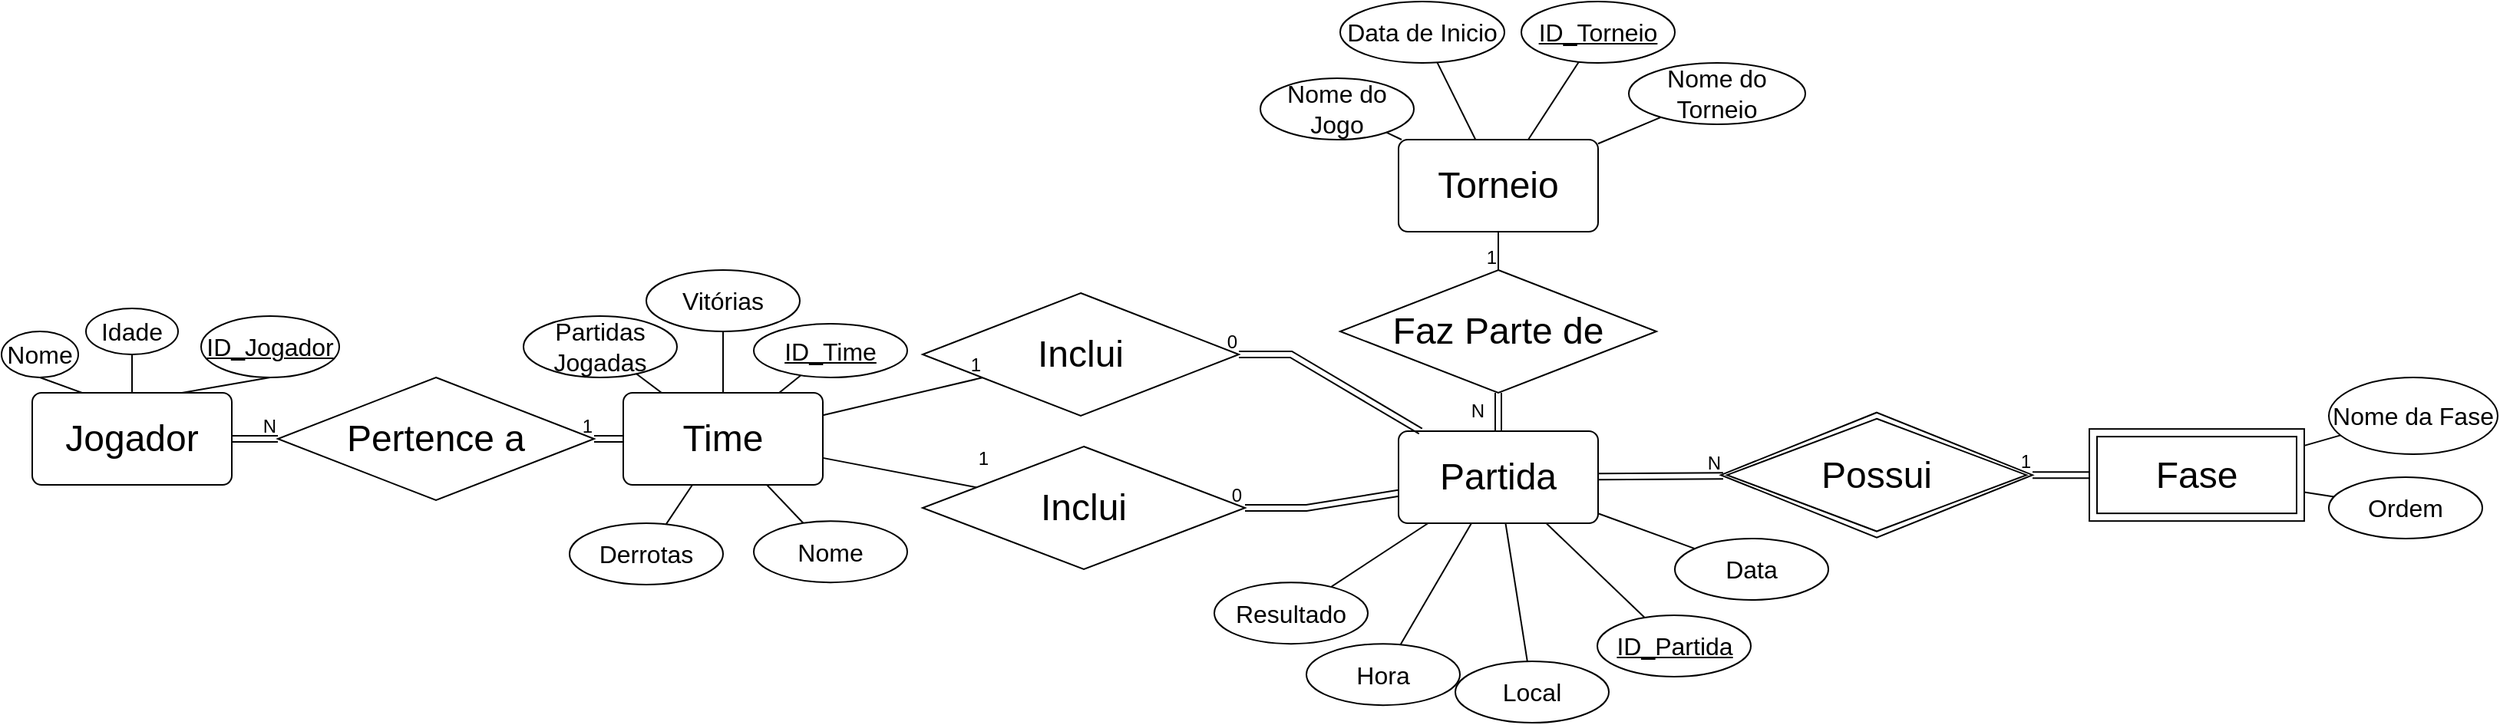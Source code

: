 <mxfile version="26.0.10">
  <diagram name="Página-1" id="gS3BvCxEZ3Ns-tJpQnwd">
    <mxGraphModel dx="2117" dy="558" grid="1" gridSize="10" guides="1" tooltips="1" connect="1" arrows="1" fold="1" page="1" pageScale="1" pageWidth="827" pageHeight="1169" math="0" shadow="0">
      <root>
        <mxCell id="0" />
        <mxCell id="1" parent="0" />
        <mxCell id="_qHGHUX5CEyV-myd-aj9-1" value="&lt;font style=&quot;font-size: 24px;&quot;&gt;Jogador&lt;/font&gt;" style="rounded=1;arcSize=10;whiteSpace=wrap;html=1;align=center;" parent="1" vertex="1">
          <mxGeometry x="-300" y="335" width="130" height="60" as="geometry" />
        </mxCell>
        <mxCell id="_qHGHUX5CEyV-myd-aj9-2" value="&lt;font style=&quot;font-size: 24px;&quot;&gt;Partida&lt;/font&gt;" style="rounded=1;arcSize=10;whiteSpace=wrap;html=1;align=center;" parent="1" vertex="1">
          <mxGeometry x="590" y="360" width="130" height="60" as="geometry" />
        </mxCell>
        <mxCell id="_qHGHUX5CEyV-myd-aj9-3" value="&lt;font style=&quot;font-size: 24px;&quot;&gt;Torneio&lt;/font&gt;" style="rounded=1;arcSize=10;whiteSpace=wrap;html=1;align=center;" parent="1" vertex="1">
          <mxGeometry x="590" y="170" width="130" height="60" as="geometry" />
        </mxCell>
        <mxCell id="_qHGHUX5CEyV-myd-aj9-4" value="&lt;font style=&quot;font-size: 24px;&quot;&gt;Time&lt;/font&gt;" style="rounded=1;arcSize=10;whiteSpace=wrap;html=1;align=center;" parent="1" vertex="1">
          <mxGeometry x="85" y="335" width="130" height="60" as="geometry" />
        </mxCell>
        <mxCell id="_qHGHUX5CEyV-myd-aj9-7" style="edgeStyle=orthogonalEdgeStyle;rounded=0;orthogonalLoop=1;jettySize=auto;html=1;exitX=0.5;exitY=1;exitDx=0;exitDy=0;" parent="1" source="_qHGHUX5CEyV-myd-aj9-3" target="_qHGHUX5CEyV-myd-aj9-3" edge="1">
          <mxGeometry relative="1" as="geometry" />
        </mxCell>
        <mxCell id="_qHGHUX5CEyV-myd-aj9-8" value="&lt;font style=&quot;font-size: 16px;&quot;&gt;Nome&lt;/font&gt;" style="ellipse;whiteSpace=wrap;html=1;align=center;" parent="1" vertex="1">
          <mxGeometry x="-320" y="295" width="50" height="30" as="geometry" />
        </mxCell>
        <mxCell id="_qHGHUX5CEyV-myd-aj9-11" value="&lt;font style=&quot;font-size: 16px;&quot;&gt;Idade&lt;/font&gt;" style="ellipse;whiteSpace=wrap;html=1;align=center;" parent="1" vertex="1">
          <mxGeometry x="-265" y="280" width="60" height="30" as="geometry" />
        </mxCell>
        <mxCell id="_qHGHUX5CEyV-myd-aj9-12" value="&lt;font style=&quot;font-size: 16px;&quot;&gt;ID_Jogador&lt;/font&gt;" style="ellipse;whiteSpace=wrap;html=1;align=center;fontStyle=4;" parent="1" vertex="1">
          <mxGeometry x="-190" y="285" width="90" height="40" as="geometry" />
        </mxCell>
        <mxCell id="_qHGHUX5CEyV-myd-aj9-17" value="" style="endArrow=none;html=1;rounded=0;entryX=0.25;entryY=0;entryDx=0;entryDy=0;exitX=0.5;exitY=1;exitDx=0;exitDy=0;" parent="1" source="_qHGHUX5CEyV-myd-aj9-8" target="_qHGHUX5CEyV-myd-aj9-1" edge="1">
          <mxGeometry relative="1" as="geometry">
            <mxPoint x="-340" y="275" as="sourcePoint" />
            <mxPoint x="-180" y="275" as="targetPoint" />
          </mxGeometry>
        </mxCell>
        <mxCell id="_qHGHUX5CEyV-myd-aj9-18" value="" style="endArrow=none;html=1;rounded=0;exitX=0.5;exitY=1;exitDx=0;exitDy=0;entryX=0.5;entryY=0;entryDx=0;entryDy=0;" parent="1" source="_qHGHUX5CEyV-myd-aj9-11" target="_qHGHUX5CEyV-myd-aj9-1" edge="1">
          <mxGeometry relative="1" as="geometry">
            <mxPoint x="-220" y="285" as="sourcePoint" />
            <mxPoint x="-60" y="285" as="targetPoint" />
          </mxGeometry>
        </mxCell>
        <mxCell id="_qHGHUX5CEyV-myd-aj9-19" value="" style="endArrow=none;html=1;rounded=0;entryX=0.5;entryY=1;entryDx=0;entryDy=0;exitX=0.75;exitY=0;exitDx=0;exitDy=0;" parent="1" source="_qHGHUX5CEyV-myd-aj9-1" target="_qHGHUX5CEyV-myd-aj9-12" edge="1">
          <mxGeometry relative="1" as="geometry">
            <mxPoint x="-180" y="305" as="sourcePoint" />
            <mxPoint x="-20" y="305" as="targetPoint" />
          </mxGeometry>
        </mxCell>
        <mxCell id="_qHGHUX5CEyV-myd-aj9-21" value="&lt;font style=&quot;font-size: 16px;&quot;&gt;ID_Time&lt;/font&gt;" style="ellipse;whiteSpace=wrap;html=1;align=center;fontStyle=4;" parent="1" vertex="1">
          <mxGeometry x="170" y="290" width="100" height="35" as="geometry" />
        </mxCell>
        <mxCell id="_qHGHUX5CEyV-myd-aj9-22" value="&lt;font style=&quot;font-size: 16px;&quot;&gt;Vitórias&lt;/font&gt;" style="ellipse;whiteSpace=wrap;html=1;align=center;" parent="1" vertex="1">
          <mxGeometry x="100" y="255" width="100" height="40" as="geometry" />
        </mxCell>
        <mxCell id="_qHGHUX5CEyV-myd-aj9-23" value="&lt;font style=&quot;font-size: 16px;&quot;&gt;Derrotas&lt;/font&gt;" style="ellipse;whiteSpace=wrap;html=1;align=center;" parent="1" vertex="1">
          <mxGeometry x="50" y="420" width="100" height="40" as="geometry" />
        </mxCell>
        <mxCell id="_qHGHUX5CEyV-myd-aj9-25" value="&lt;font style=&quot;font-size: 16px;&quot;&gt;Partidas Jogadas&lt;/font&gt;" style="ellipse;whiteSpace=wrap;html=1;align=center;" parent="1" vertex="1">
          <mxGeometry x="20" y="285" width="100" height="40" as="geometry" />
        </mxCell>
        <mxCell id="_qHGHUX5CEyV-myd-aj9-26" value="&lt;font style=&quot;font-size: 16px;&quot;&gt;Nome&lt;/font&gt;" style="ellipse;whiteSpace=wrap;html=1;align=center;" parent="1" vertex="1">
          <mxGeometry x="170" y="418.57" width="100" height="40" as="geometry" />
        </mxCell>
        <mxCell id="_qHGHUX5CEyV-myd-aj9-27" value="&lt;font style=&quot;font-size: 16px;&quot;&gt;Nome do Jogo&lt;/font&gt;" style="ellipse;whiteSpace=wrap;html=1;align=center;" parent="1" vertex="1">
          <mxGeometry x="500" y="130" width="100" height="40" as="geometry" />
        </mxCell>
        <mxCell id="_qHGHUX5CEyV-myd-aj9-28" value="&lt;font style=&quot;font-size: 16px;&quot;&gt;Nome do Torneio&lt;/font&gt;" style="ellipse;whiteSpace=wrap;html=1;align=center;" parent="1" vertex="1">
          <mxGeometry x="740" y="120" width="115" height="40" as="geometry" />
        </mxCell>
        <mxCell id="_qHGHUX5CEyV-myd-aj9-29" value="&lt;font style=&quot;font-size: 16px;&quot;&gt;Data de Inicio&lt;/font&gt;" style="ellipse;whiteSpace=wrap;html=1;align=center;" parent="1" vertex="1">
          <mxGeometry x="552" y="80" width="107" height="40" as="geometry" />
        </mxCell>
        <mxCell id="_qHGHUX5CEyV-myd-aj9-30" value="&lt;font style=&quot;font-size: 16px;&quot;&gt;ID_Torneio&lt;/font&gt;" style="ellipse;whiteSpace=wrap;html=1;align=center;fontStyle=4;" parent="1" vertex="1">
          <mxGeometry x="670" y="80" width="100" height="40" as="geometry" />
        </mxCell>
        <mxCell id="_qHGHUX5CEyV-myd-aj9-31" value="&lt;font style=&quot;font-size: 16px;&quot;&gt;Nome da Fase&lt;/font&gt;" style="ellipse;whiteSpace=wrap;html=1;align=center;" parent="1" vertex="1">
          <mxGeometry x="1196" y="325" width="110" height="50" as="geometry" />
        </mxCell>
        <mxCell id="_qHGHUX5CEyV-myd-aj9-32" value="&lt;font style=&quot;font-size: 16px;&quot;&gt;Ordem&lt;/font&gt;" style="ellipse;whiteSpace=wrap;html=1;align=center;" parent="1" vertex="1">
          <mxGeometry x="1196" y="390" width="100" height="40" as="geometry" />
        </mxCell>
        <mxCell id="_qHGHUX5CEyV-myd-aj9-35" value="&lt;font style=&quot;font-size: 16px;&quot;&gt;ID_Partida&lt;/font&gt;" style="ellipse;whiteSpace=wrap;html=1;align=center;fontStyle=4;" parent="1" vertex="1">
          <mxGeometry x="719.5" y="480" width="100" height="40" as="geometry" />
        </mxCell>
        <mxCell id="_qHGHUX5CEyV-myd-aj9-36" value="&lt;font style=&quot;font-size: 16px;&quot;&gt;Local&lt;/font&gt;" style="ellipse;whiteSpace=wrap;html=1;align=center;" parent="1" vertex="1">
          <mxGeometry x="627" y="510" width="100" height="40" as="geometry" />
        </mxCell>
        <mxCell id="_qHGHUX5CEyV-myd-aj9-37" value="&lt;font style=&quot;font-size: 16px;&quot;&gt;Data&lt;/font&gt;" style="ellipse;whiteSpace=wrap;html=1;align=center;" parent="1" vertex="1">
          <mxGeometry x="770" y="430" width="100" height="40" as="geometry" />
        </mxCell>
        <mxCell id="_qHGHUX5CEyV-myd-aj9-38" value="&lt;font style=&quot;font-size: 16px;&quot;&gt;Hora&lt;/font&gt;" style="ellipse;whiteSpace=wrap;html=1;align=center;" parent="1" vertex="1">
          <mxGeometry x="530" y="498.57" width="100" height="40" as="geometry" />
        </mxCell>
        <mxCell id="_qHGHUX5CEyV-myd-aj9-39" value="&lt;font style=&quot;font-size: 16px;&quot;&gt;Resultado&lt;/font&gt;" style="ellipse;whiteSpace=wrap;html=1;align=center;" parent="1" vertex="1">
          <mxGeometry x="470" y="458.57" width="100" height="40" as="geometry" />
        </mxCell>
        <mxCell id="_qHGHUX5CEyV-myd-aj9-40" value="" style="endArrow=none;html=1;rounded=0;" parent="1" source="_qHGHUX5CEyV-myd-aj9-31" target="U-FrvizwRQOyuSLjjeMu-61" edge="1">
          <mxGeometry relative="1" as="geometry">
            <mxPoint x="1080" y="298.57" as="sourcePoint" />
            <mxPoint x="1115" y="355.0" as="targetPoint" />
          </mxGeometry>
        </mxCell>
        <mxCell id="_qHGHUX5CEyV-myd-aj9-42" value="" style="endArrow=none;html=1;rounded=0;" parent="1" source="U-FrvizwRQOyuSLjjeMu-61" target="_qHGHUX5CEyV-myd-aj9-32" edge="1">
          <mxGeometry relative="1" as="geometry">
            <mxPoint x="1180" y="355.0" as="sourcePoint" />
            <mxPoint x="1320" y="340" as="targetPoint" />
          </mxGeometry>
        </mxCell>
        <mxCell id="_qHGHUX5CEyV-myd-aj9-43" value="" style="endArrow=none;html=1;rounded=0;" parent="1" source="_qHGHUX5CEyV-myd-aj9-27" target="_qHGHUX5CEyV-myd-aj9-3" edge="1">
          <mxGeometry relative="1" as="geometry">
            <mxPoint x="558" y="38.57" as="sourcePoint" />
            <mxPoint x="718" y="38.57" as="targetPoint" />
          </mxGeometry>
        </mxCell>
        <mxCell id="_qHGHUX5CEyV-myd-aj9-44" value="" style="endArrow=none;html=1;rounded=0;" parent="1" source="_qHGHUX5CEyV-myd-aj9-29" target="_qHGHUX5CEyV-myd-aj9-3" edge="1">
          <mxGeometry relative="1" as="geometry">
            <mxPoint x="558" y="38.57" as="sourcePoint" />
            <mxPoint x="718" y="38.57" as="targetPoint" />
          </mxGeometry>
        </mxCell>
        <mxCell id="_qHGHUX5CEyV-myd-aj9-45" value="" style="endArrow=none;html=1;rounded=0;" parent="1" source="_qHGHUX5CEyV-myd-aj9-30" target="_qHGHUX5CEyV-myd-aj9-3" edge="1">
          <mxGeometry relative="1" as="geometry">
            <mxPoint x="558" y="38.57" as="sourcePoint" />
            <mxPoint x="718" y="38.57" as="targetPoint" />
          </mxGeometry>
        </mxCell>
        <mxCell id="_qHGHUX5CEyV-myd-aj9-46" value="" style="endArrow=none;html=1;rounded=0;" parent="1" source="_qHGHUX5CEyV-myd-aj9-3" target="_qHGHUX5CEyV-myd-aj9-28" edge="1">
          <mxGeometry relative="1" as="geometry">
            <mxPoint x="558" y="38.57" as="sourcePoint" />
            <mxPoint x="718" y="38.57" as="targetPoint" />
          </mxGeometry>
        </mxCell>
        <mxCell id="_qHGHUX5CEyV-myd-aj9-47" value="" style="endArrow=none;html=1;rounded=0;" parent="1" source="_qHGHUX5CEyV-myd-aj9-35" target="_qHGHUX5CEyV-myd-aj9-2" edge="1">
          <mxGeometry relative="1" as="geometry">
            <mxPoint x="593" y="350" as="sourcePoint" />
            <mxPoint x="753" y="350" as="targetPoint" />
          </mxGeometry>
        </mxCell>
        <mxCell id="_qHGHUX5CEyV-myd-aj9-48" value="" style="endArrow=none;html=1;rounded=0;" parent="1" source="_qHGHUX5CEyV-myd-aj9-36" target="_qHGHUX5CEyV-myd-aj9-2" edge="1">
          <mxGeometry relative="1" as="geometry">
            <mxPoint x="593" y="350" as="sourcePoint" />
            <mxPoint x="753" y="350" as="targetPoint" />
          </mxGeometry>
        </mxCell>
        <mxCell id="_qHGHUX5CEyV-myd-aj9-49" value="" style="endArrow=none;html=1;rounded=0;" parent="1" source="_qHGHUX5CEyV-myd-aj9-38" target="_qHGHUX5CEyV-myd-aj9-2" edge="1">
          <mxGeometry relative="1" as="geometry">
            <mxPoint x="593" y="350" as="sourcePoint" />
            <mxPoint x="753" y="350" as="targetPoint" />
          </mxGeometry>
        </mxCell>
        <mxCell id="_qHGHUX5CEyV-myd-aj9-50" value="" style="endArrow=none;html=1;rounded=0;" parent="1" source="_qHGHUX5CEyV-myd-aj9-2" target="_qHGHUX5CEyV-myd-aj9-39" edge="1">
          <mxGeometry relative="1" as="geometry">
            <mxPoint x="674" y="430" as="sourcePoint" />
            <mxPoint x="753" y="350" as="targetPoint" />
            <Array as="points" />
          </mxGeometry>
        </mxCell>
        <mxCell id="_qHGHUX5CEyV-myd-aj9-51" value="" style="endArrow=none;html=1;rounded=0;" parent="1" source="_qHGHUX5CEyV-myd-aj9-2" target="_qHGHUX5CEyV-myd-aj9-37" edge="1">
          <mxGeometry relative="1" as="geometry">
            <mxPoint x="593" y="350" as="sourcePoint" />
            <mxPoint x="753" y="350" as="targetPoint" />
          </mxGeometry>
        </mxCell>
        <mxCell id="_qHGHUX5CEyV-myd-aj9-52" value="" style="endArrow=none;html=1;rounded=0;" parent="1" source="_qHGHUX5CEyV-myd-aj9-25" target="_qHGHUX5CEyV-myd-aj9-4" edge="1">
          <mxGeometry relative="1" as="geometry">
            <mxPoint x="10" y="335" as="sourcePoint" />
            <mxPoint x="170" y="335" as="targetPoint" />
          </mxGeometry>
        </mxCell>
        <mxCell id="_qHGHUX5CEyV-myd-aj9-53" value="" style="endArrow=none;html=1;rounded=0;" parent="1" source="_qHGHUX5CEyV-myd-aj9-22" target="_qHGHUX5CEyV-myd-aj9-4" edge="1">
          <mxGeometry relative="1" as="geometry">
            <mxPoint x="10" y="335" as="sourcePoint" />
            <mxPoint x="120" y="334" as="targetPoint" />
          </mxGeometry>
        </mxCell>
        <mxCell id="_qHGHUX5CEyV-myd-aj9-54" value="" style="endArrow=none;html=1;rounded=0;" parent="1" source="_qHGHUX5CEyV-myd-aj9-21" target="_qHGHUX5CEyV-myd-aj9-4" edge="1">
          <mxGeometry relative="1" as="geometry">
            <mxPoint x="10" y="335" as="sourcePoint" />
            <mxPoint x="170" y="335" as="targetPoint" />
          </mxGeometry>
        </mxCell>
        <mxCell id="_qHGHUX5CEyV-myd-aj9-55" value="" style="endArrow=none;html=1;rounded=0;" parent="1" source="_qHGHUX5CEyV-myd-aj9-4" target="_qHGHUX5CEyV-myd-aj9-23" edge="1">
          <mxGeometry relative="1" as="geometry">
            <mxPoint x="10" y="335" as="sourcePoint" />
            <mxPoint x="170" y="335" as="targetPoint" />
          </mxGeometry>
        </mxCell>
        <mxCell id="_qHGHUX5CEyV-myd-aj9-56" value="" style="endArrow=none;html=1;rounded=0;" parent="1" source="_qHGHUX5CEyV-myd-aj9-4" target="_qHGHUX5CEyV-myd-aj9-26" edge="1">
          <mxGeometry relative="1" as="geometry">
            <mxPoint x="10" y="335" as="sourcePoint" />
            <mxPoint x="172" y="435" as="targetPoint" />
          </mxGeometry>
        </mxCell>
        <mxCell id="U-FrvizwRQOyuSLjjeMu-1" value="&lt;font style=&quot;font-size: 24px;&quot;&gt;Pertence a&lt;/font&gt;" style="shape=rhombus;perimeter=rhombusPerimeter;whiteSpace=wrap;html=1;align=center;" parent="1" vertex="1">
          <mxGeometry x="-140" y="325" width="206" height="80" as="geometry" />
        </mxCell>
        <mxCell id="U-FrvizwRQOyuSLjjeMu-14" value="&lt;font style=&quot;font-size: 24px;&quot;&gt;Faz Parte de &lt;br&gt;&lt;/font&gt;" style="shape=rhombus;perimeter=rhombusPerimeter;whiteSpace=wrap;html=1;align=center;" parent="1" vertex="1">
          <mxGeometry x="552" y="255" width="206" height="80" as="geometry" />
        </mxCell>
        <mxCell id="U-FrvizwRQOyuSLjjeMu-16" value="&lt;font style=&quot;font-size: 24px;&quot;&gt;Inclui&lt;/font&gt;" style="shape=rhombus;perimeter=rhombusPerimeter;whiteSpace=wrap;html=1;align=center;" parent="1" vertex="1">
          <mxGeometry x="280" y="370" width="210" height="80" as="geometry" />
        </mxCell>
        <mxCell id="U-FrvizwRQOyuSLjjeMu-59" value="" style="shape=link;html=1;rounded=0;" parent="1" source="U-FrvizwRQOyuSLjjeMu-61" edge="1" target="bKJUlNM8mh9Qf_pnzqKf-10">
          <mxGeometry relative="1" as="geometry">
            <mxPoint x="1066" y="270" as="sourcePoint" />
            <mxPoint x="1006" y="390" as="targetPoint" />
          </mxGeometry>
        </mxCell>
        <mxCell id="U-FrvizwRQOyuSLjjeMu-60" value="1" style="resizable=0;html=1;whiteSpace=wrap;align=right;verticalAlign=bottom;" parent="U-FrvizwRQOyuSLjjeMu-59" connectable="0" vertex="1">
          <mxGeometry x="1" relative="1" as="geometry" />
        </mxCell>
        <mxCell id="U-FrvizwRQOyuSLjjeMu-61" value="&lt;font style=&quot;font-size: 24px;&quot;&gt;Fase&lt;/font&gt;" style="shape=ext;margin=3;double=1;whiteSpace=wrap;html=1;align=center;" parent="1" vertex="1">
          <mxGeometry x="1040" y="358.57" width="140" height="60" as="geometry" />
        </mxCell>
        <mxCell id="U-FrvizwRQOyuSLjjeMu-62" value="" style="shape=link;html=1;rounded=0;" parent="1" source="_qHGHUX5CEyV-myd-aj9-2" edge="1" target="bKJUlNM8mh9Qf_pnzqKf-10">
          <mxGeometry relative="1" as="geometry">
            <mxPoint x="746" y="440" as="sourcePoint" />
            <mxPoint x="800" y="390" as="targetPoint" />
          </mxGeometry>
        </mxCell>
        <mxCell id="U-FrvizwRQOyuSLjjeMu-63" value="N" style="resizable=0;html=1;whiteSpace=wrap;align=right;verticalAlign=bottom;" parent="U-FrvizwRQOyuSLjjeMu-62" connectable="0" vertex="1">
          <mxGeometry x="1" relative="1" as="geometry" />
        </mxCell>
        <mxCell id="U-FrvizwRQOyuSLjjeMu-64" value="" style="shape=link;html=1;rounded=0;entryX=0.5;entryY=1;entryDx=0;entryDy=0;exitX=0.5;exitY=0;exitDx=0;exitDy=0;" parent="1" source="_qHGHUX5CEyV-myd-aj9-2" target="U-FrvizwRQOyuSLjjeMu-14" edge="1">
          <mxGeometry relative="1" as="geometry">
            <mxPoint x="608" y="340" as="sourcePoint" />
            <mxPoint x="673" y="260" as="targetPoint" />
          </mxGeometry>
        </mxCell>
        <mxCell id="U-FrvizwRQOyuSLjjeMu-65" value="N" style="resizable=0;html=1;whiteSpace=wrap;align=right;verticalAlign=bottom;" parent="U-FrvizwRQOyuSLjjeMu-64" connectable="0" vertex="1">
          <mxGeometry x="1" relative="1" as="geometry">
            <mxPoint x="-8" y="20" as="offset" />
          </mxGeometry>
        </mxCell>
        <mxCell id="U-FrvizwRQOyuSLjjeMu-68" value="" style="shape=link;html=1;rounded=0;" parent="1" source="_qHGHUX5CEyV-myd-aj9-2" target="U-FrvizwRQOyuSLjjeMu-16" edge="1">
          <mxGeometry relative="1" as="geometry">
            <mxPoint x="406" y="460" as="sourcePoint" />
            <mxPoint x="566" y="460" as="targetPoint" />
            <Array as="points">
              <mxPoint x="530" y="410" />
            </Array>
          </mxGeometry>
        </mxCell>
        <mxCell id="U-FrvizwRQOyuSLjjeMu-69" value="0" style="resizable=0;html=1;whiteSpace=wrap;align=right;verticalAlign=bottom;" parent="U-FrvizwRQOyuSLjjeMu-68" connectable="0" vertex="1">
          <mxGeometry x="1" relative="1" as="geometry" />
        </mxCell>
        <mxCell id="U-FrvizwRQOyuSLjjeMu-73" value="" style="endArrow=none;html=1;rounded=0;" parent="1" source="_qHGHUX5CEyV-myd-aj9-4" target="U-FrvizwRQOyuSLjjeMu-16" edge="1">
          <mxGeometry relative="1" as="geometry">
            <mxPoint x="210" y="220" as="sourcePoint" />
            <mxPoint x="370" y="220" as="targetPoint" />
          </mxGeometry>
        </mxCell>
        <mxCell id="U-FrvizwRQOyuSLjjeMu-74" value="1" style="resizable=0;html=1;whiteSpace=wrap;align=right;verticalAlign=bottom;" parent="U-FrvizwRQOyuSLjjeMu-73" connectable="0" vertex="1">
          <mxGeometry x="1" relative="1" as="geometry">
            <mxPoint x="9" y="-10" as="offset" />
          </mxGeometry>
        </mxCell>
        <mxCell id="U-FrvizwRQOyuSLjjeMu-75" value="" style="shape=link;html=1;rounded=0;" parent="1" source="_qHGHUX5CEyV-myd-aj9-4" target="U-FrvizwRQOyuSLjjeMu-1" edge="1">
          <mxGeometry relative="1" as="geometry">
            <mxPoint x="-20" y="415" as="sourcePoint" />
            <mxPoint x="140" y="415" as="targetPoint" />
          </mxGeometry>
        </mxCell>
        <mxCell id="U-FrvizwRQOyuSLjjeMu-76" value="1" style="resizable=0;html=1;whiteSpace=wrap;align=right;verticalAlign=bottom;" parent="U-FrvizwRQOyuSLjjeMu-75" connectable="0" vertex="1">
          <mxGeometry x="1" relative="1" as="geometry" />
        </mxCell>
        <mxCell id="U-FrvizwRQOyuSLjjeMu-77" value="" style="shape=link;html=1;rounded=0;" parent="1" source="_qHGHUX5CEyV-myd-aj9-1" target="U-FrvizwRQOyuSLjjeMu-1" edge="1">
          <mxGeometry relative="1" as="geometry">
            <mxPoint x="-230" y="425" as="sourcePoint" />
            <mxPoint x="-70" y="425" as="targetPoint" />
          </mxGeometry>
        </mxCell>
        <mxCell id="U-FrvizwRQOyuSLjjeMu-78" value="N" style="resizable=0;html=1;whiteSpace=wrap;align=right;verticalAlign=bottom;" parent="U-FrvizwRQOyuSLjjeMu-77" connectable="0" vertex="1">
          <mxGeometry x="1" relative="1" as="geometry" />
        </mxCell>
        <mxCell id="Wzk7QqtGOV-jmFId3jdq-3" value="&lt;font style=&quot;font-size: 24px;&quot;&gt;Inclui&lt;/font&gt;" style="shape=rhombus;perimeter=rhombusPerimeter;whiteSpace=wrap;html=1;align=center;" parent="1" vertex="1">
          <mxGeometry x="280" y="270" width="206" height="80" as="geometry" />
        </mxCell>
        <mxCell id="sL6YjFJcgHdJRrTQghqx-1" value="" style="shape=link;html=1;rounded=0;" parent="1" source="_qHGHUX5CEyV-myd-aj9-2" target="Wzk7QqtGOV-jmFId3jdq-3" edge="1">
          <mxGeometry relative="1" as="geometry">
            <mxPoint x="490" y="310" as="sourcePoint" />
            <mxPoint x="650" y="310" as="targetPoint" />
            <Array as="points">
              <mxPoint x="520" y="310" />
            </Array>
          </mxGeometry>
        </mxCell>
        <mxCell id="sL6YjFJcgHdJRrTQghqx-2" value="0" style="resizable=0;html=1;whiteSpace=wrap;align=right;verticalAlign=bottom;" parent="sL6YjFJcgHdJRrTQghqx-1" connectable="0" vertex="1">
          <mxGeometry x="1" relative="1" as="geometry" />
        </mxCell>
        <mxCell id="sL6YjFJcgHdJRrTQghqx-3" value="" style="endArrow=none;html=1;rounded=0;" parent="1" source="_qHGHUX5CEyV-myd-aj9-4" target="Wzk7QqtGOV-jmFId3jdq-3" edge="1">
          <mxGeometry relative="1" as="geometry">
            <mxPoint x="230" y="290" as="sourcePoint" />
            <mxPoint x="390" y="290" as="targetPoint" />
          </mxGeometry>
        </mxCell>
        <mxCell id="sL6YjFJcgHdJRrTQghqx-4" value="1" style="resizable=0;html=1;whiteSpace=wrap;align=right;verticalAlign=bottom;" parent="sL6YjFJcgHdJRrTQghqx-3" connectable="0" vertex="1">
          <mxGeometry x="1" relative="1" as="geometry" />
        </mxCell>
        <mxCell id="bKJUlNM8mh9Qf_pnzqKf-6" value="" style="ellipse;whiteSpace=wrap;html=1;align=center;aspect=fixed;fillColor=none;strokeColor=none;resizable=0;perimeter=centerPerimeter;rotatable=0;allowArrows=0;points=[];outlineConnect=1;" parent="1" vertex="1">
          <mxGeometry x="-180" y="430" width="10" height="10" as="geometry" />
        </mxCell>
        <mxCell id="bKJUlNM8mh9Qf_pnzqKf-10" value="&lt;font style=&quot;font-size: 24px;&quot;&gt;Possui&lt;/font&gt;" style="shape=rhombus;double=1;perimeter=rhombusPerimeter;whiteSpace=wrap;html=1;align=center;" parent="1" vertex="1">
          <mxGeometry x="800" y="347.85" width="203" height="81.43" as="geometry" />
        </mxCell>
        <mxCell id="S8G5lnh0vSXgMr6YHmai-2" value="" style="endArrow=none;html=1;rounded=0;" edge="1" parent="1" source="_qHGHUX5CEyV-myd-aj9-3" target="U-FrvizwRQOyuSLjjeMu-14">
          <mxGeometry relative="1" as="geometry">
            <mxPoint x="430" y="210" as="sourcePoint" />
            <mxPoint x="590" y="210" as="targetPoint" />
          </mxGeometry>
        </mxCell>
        <mxCell id="S8G5lnh0vSXgMr6YHmai-3" value="1" style="resizable=0;html=1;whiteSpace=wrap;align=right;verticalAlign=bottom;" connectable="0" vertex="1" parent="S8G5lnh0vSXgMr6YHmai-2">
          <mxGeometry x="1" relative="1" as="geometry" />
        </mxCell>
      </root>
    </mxGraphModel>
  </diagram>
</mxfile>
